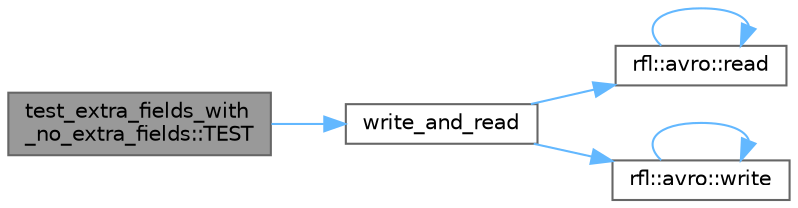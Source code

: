 digraph "test_extra_fields_with_no_extra_fields::TEST"
{
 // LATEX_PDF_SIZE
  bgcolor="transparent";
  edge [fontname=Helvetica,fontsize=10,labelfontname=Helvetica,labelfontsize=10];
  node [fontname=Helvetica,fontsize=10,shape=box,height=0.2,width=0.4];
  rankdir="LR";
  Node1 [id="Node000001",label="test_extra_fields_with\l_no_extra_fields::TEST",height=0.2,width=0.4,color="gray40", fillcolor="grey60", style="filled", fontcolor="black",tooltip=" "];
  Node1 -> Node2 [id="edge1_Node000001_Node000002",color="steelblue1",style="solid",tooltip=" "];
  Node2 [id="Node000002",label="write_and_read",height=0.2,width=0.4,color="grey40", fillcolor="white", style="filled",URL="$avro_2write__and__read_8hpp.html#afbf9dc00f8e3fd7cabcd088b57e4e638",tooltip=" "];
  Node2 -> Node3 [id="edge2_Node000002_Node000003",color="steelblue1",style="solid",tooltip=" "];
  Node3 [id="Node000003",label="rfl::avro::read",height=0.2,width=0.4,color="grey40", fillcolor="white", style="filled",URL="$namespacerfl_1_1avro.html#aea11cfdc519efbaee04bd766ce499db1",tooltip="Parses an object from a AVRO var."];
  Node3 -> Node3 [id="edge3_Node000003_Node000003",color="steelblue1",style="solid",tooltip=" "];
  Node2 -> Node4 [id="edge4_Node000002_Node000004",color="steelblue1",style="solid",tooltip=" "];
  Node4 [id="Node000004",label="rfl::avro::write",height=0.2,width=0.4,color="grey40", fillcolor="white", style="filled",URL="$namespacerfl_1_1avro.html#a35363ef7356277226dac5c8cb4fb6b4a",tooltip="Returns AVRO bytes."];
  Node4 -> Node4 [id="edge5_Node000004_Node000004",color="steelblue1",style="solid",tooltip=" "];
}
